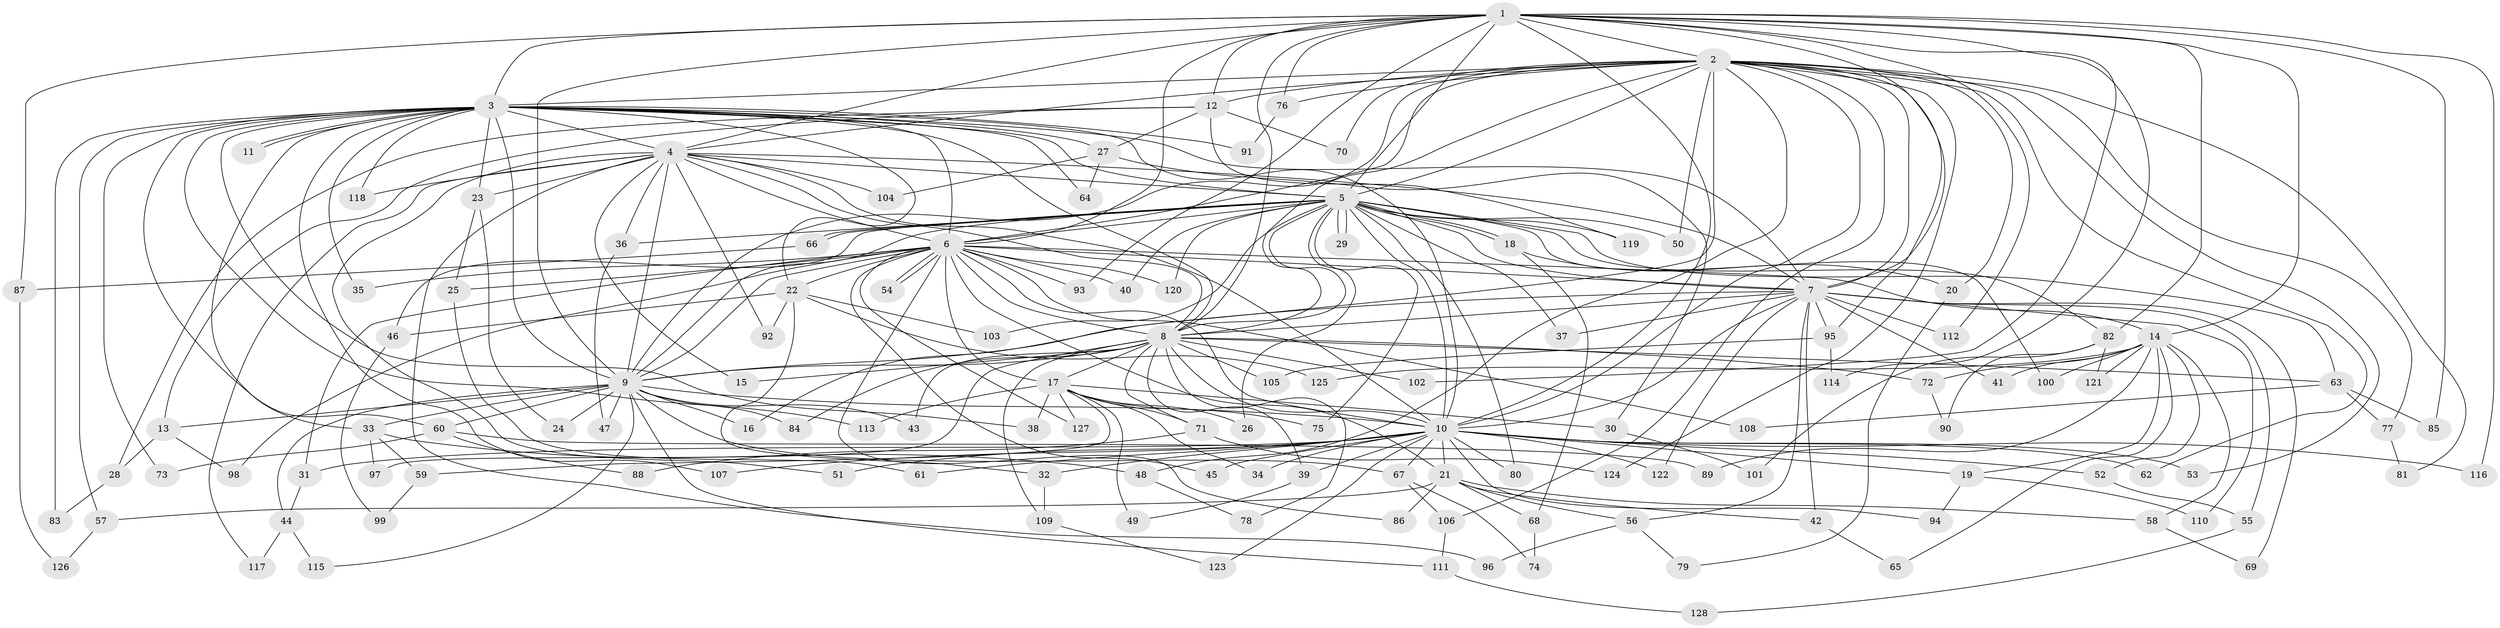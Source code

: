 // Generated by graph-tools (version 1.1) at 2025/49/03/09/25 03:49:44]
// undirected, 128 vertices, 281 edges
graph export_dot {
graph [start="1"]
  node [color=gray90,style=filled];
  1;
  2;
  3;
  4;
  5;
  6;
  7;
  8;
  9;
  10;
  11;
  12;
  13;
  14;
  15;
  16;
  17;
  18;
  19;
  20;
  21;
  22;
  23;
  24;
  25;
  26;
  27;
  28;
  29;
  30;
  31;
  32;
  33;
  34;
  35;
  36;
  37;
  38;
  39;
  40;
  41;
  42;
  43;
  44;
  45;
  46;
  47;
  48;
  49;
  50;
  51;
  52;
  53;
  54;
  55;
  56;
  57;
  58;
  59;
  60;
  61;
  62;
  63;
  64;
  65;
  66;
  67;
  68;
  69;
  70;
  71;
  72;
  73;
  74;
  75;
  76;
  77;
  78;
  79;
  80;
  81;
  82;
  83;
  84;
  85;
  86;
  87;
  88;
  89;
  90;
  91;
  92;
  93;
  94;
  95;
  96;
  97;
  98;
  99;
  100;
  101;
  102;
  103;
  104;
  105;
  106;
  107;
  108;
  109;
  110;
  111;
  112;
  113;
  114;
  115;
  116;
  117;
  118;
  119;
  120;
  121;
  122;
  123;
  124;
  125;
  126;
  127;
  128;
  1 -- 2;
  1 -- 3;
  1 -- 4;
  1 -- 5;
  1 -- 6;
  1 -- 7;
  1 -- 8;
  1 -- 9;
  1 -- 10;
  1 -- 12;
  1 -- 14;
  1 -- 76;
  1 -- 82;
  1 -- 85;
  1 -- 87;
  1 -- 93;
  1 -- 102;
  1 -- 112;
  1 -- 114;
  1 -- 116;
  2 -- 3;
  2 -- 4;
  2 -- 5;
  2 -- 6;
  2 -- 7;
  2 -- 8;
  2 -- 9;
  2 -- 10;
  2 -- 12;
  2 -- 16;
  2 -- 20;
  2 -- 48;
  2 -- 50;
  2 -- 53;
  2 -- 62;
  2 -- 70;
  2 -- 76;
  2 -- 77;
  2 -- 81;
  2 -- 95;
  2 -- 106;
  2 -- 124;
  3 -- 4;
  3 -- 5;
  3 -- 6;
  3 -- 7;
  3 -- 8;
  3 -- 9;
  3 -- 10;
  3 -- 11;
  3 -- 11;
  3 -- 22;
  3 -- 23;
  3 -- 27;
  3 -- 33;
  3 -- 35;
  3 -- 38;
  3 -- 57;
  3 -- 60;
  3 -- 64;
  3 -- 73;
  3 -- 83;
  3 -- 91;
  3 -- 107;
  3 -- 113;
  3 -- 118;
  4 -- 5;
  4 -- 6;
  4 -- 7;
  4 -- 8;
  4 -- 9;
  4 -- 10;
  4 -- 15;
  4 -- 23;
  4 -- 36;
  4 -- 51;
  4 -- 92;
  4 -- 96;
  4 -- 104;
  4 -- 117;
  4 -- 118;
  5 -- 6;
  5 -- 7;
  5 -- 8;
  5 -- 9;
  5 -- 10;
  5 -- 18;
  5 -- 18;
  5 -- 26;
  5 -- 29;
  5 -- 29;
  5 -- 36;
  5 -- 37;
  5 -- 40;
  5 -- 46;
  5 -- 50;
  5 -- 63;
  5 -- 66;
  5 -- 66;
  5 -- 75;
  5 -- 80;
  5 -- 82;
  5 -- 100;
  5 -- 103;
  5 -- 119;
  5 -- 120;
  6 -- 7;
  6 -- 8;
  6 -- 9;
  6 -- 10;
  6 -- 14;
  6 -- 17;
  6 -- 21;
  6 -- 22;
  6 -- 25;
  6 -- 31;
  6 -- 35;
  6 -- 40;
  6 -- 45;
  6 -- 54;
  6 -- 54;
  6 -- 86;
  6 -- 93;
  6 -- 98;
  6 -- 108;
  6 -- 120;
  6 -- 127;
  7 -- 8;
  7 -- 9;
  7 -- 10;
  7 -- 37;
  7 -- 41;
  7 -- 42;
  7 -- 55;
  7 -- 56;
  7 -- 69;
  7 -- 95;
  7 -- 110;
  7 -- 112;
  7 -- 122;
  8 -- 9;
  8 -- 10;
  8 -- 15;
  8 -- 17;
  8 -- 39;
  8 -- 43;
  8 -- 63;
  8 -- 71;
  8 -- 72;
  8 -- 78;
  8 -- 84;
  8 -- 97;
  8 -- 102;
  8 -- 105;
  8 -- 109;
  9 -- 10;
  9 -- 13;
  9 -- 16;
  9 -- 24;
  9 -- 33;
  9 -- 43;
  9 -- 44;
  9 -- 47;
  9 -- 60;
  9 -- 67;
  9 -- 84;
  9 -- 111;
  9 -- 115;
  10 -- 19;
  10 -- 21;
  10 -- 31;
  10 -- 32;
  10 -- 34;
  10 -- 39;
  10 -- 45;
  10 -- 51;
  10 -- 52;
  10 -- 53;
  10 -- 61;
  10 -- 62;
  10 -- 67;
  10 -- 80;
  10 -- 94;
  10 -- 107;
  10 -- 116;
  10 -- 122;
  10 -- 123;
  12 -- 13;
  12 -- 27;
  12 -- 28;
  12 -- 70;
  12 -- 119;
  13 -- 28;
  13 -- 98;
  14 -- 19;
  14 -- 41;
  14 -- 52;
  14 -- 58;
  14 -- 65;
  14 -- 72;
  14 -- 89;
  14 -- 100;
  14 -- 121;
  14 -- 125;
  17 -- 26;
  17 -- 30;
  17 -- 34;
  17 -- 38;
  17 -- 49;
  17 -- 59;
  17 -- 71;
  17 -- 75;
  17 -- 113;
  17 -- 127;
  18 -- 20;
  18 -- 68;
  19 -- 94;
  19 -- 110;
  20 -- 79;
  21 -- 42;
  21 -- 56;
  21 -- 57;
  21 -- 58;
  21 -- 68;
  21 -- 86;
  22 -- 32;
  22 -- 46;
  22 -- 92;
  22 -- 103;
  22 -- 125;
  23 -- 24;
  23 -- 25;
  25 -- 61;
  27 -- 30;
  27 -- 64;
  27 -- 104;
  28 -- 83;
  30 -- 101;
  31 -- 44;
  32 -- 109;
  33 -- 48;
  33 -- 59;
  33 -- 97;
  36 -- 47;
  39 -- 49;
  42 -- 65;
  44 -- 115;
  44 -- 117;
  46 -- 99;
  48 -- 78;
  52 -- 55;
  55 -- 128;
  56 -- 79;
  56 -- 96;
  57 -- 126;
  58 -- 69;
  59 -- 99;
  60 -- 73;
  60 -- 88;
  60 -- 89;
  63 -- 77;
  63 -- 85;
  63 -- 108;
  66 -- 87;
  67 -- 74;
  67 -- 106;
  68 -- 74;
  71 -- 88;
  71 -- 124;
  72 -- 90;
  76 -- 91;
  77 -- 81;
  82 -- 90;
  82 -- 101;
  82 -- 121;
  87 -- 126;
  95 -- 105;
  95 -- 114;
  106 -- 111;
  109 -- 123;
  111 -- 128;
}
